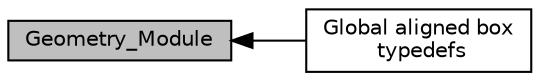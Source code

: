 digraph "Geometry_Module"
{
  edge [fontname="Helvetica",fontsize="10",labelfontname="Helvetica",labelfontsize="10"];
  node [fontname="Helvetica",fontsize="10",shape=record];
  rankdir=LR;
  Node0 [label="Geometry_Module",height=0.2,width=0.4,color="black", fillcolor="grey75", style="filled", fontcolor="black"];
  Node1 [label="Global aligned box\l typedefs",height=0.2,width=0.4,color="black", fillcolor="white", style="filled",URL="$group__alignedboxtypedefs.html"];
  Node0->Node1 [shape=plaintext, dir="back", style="solid"];
}
